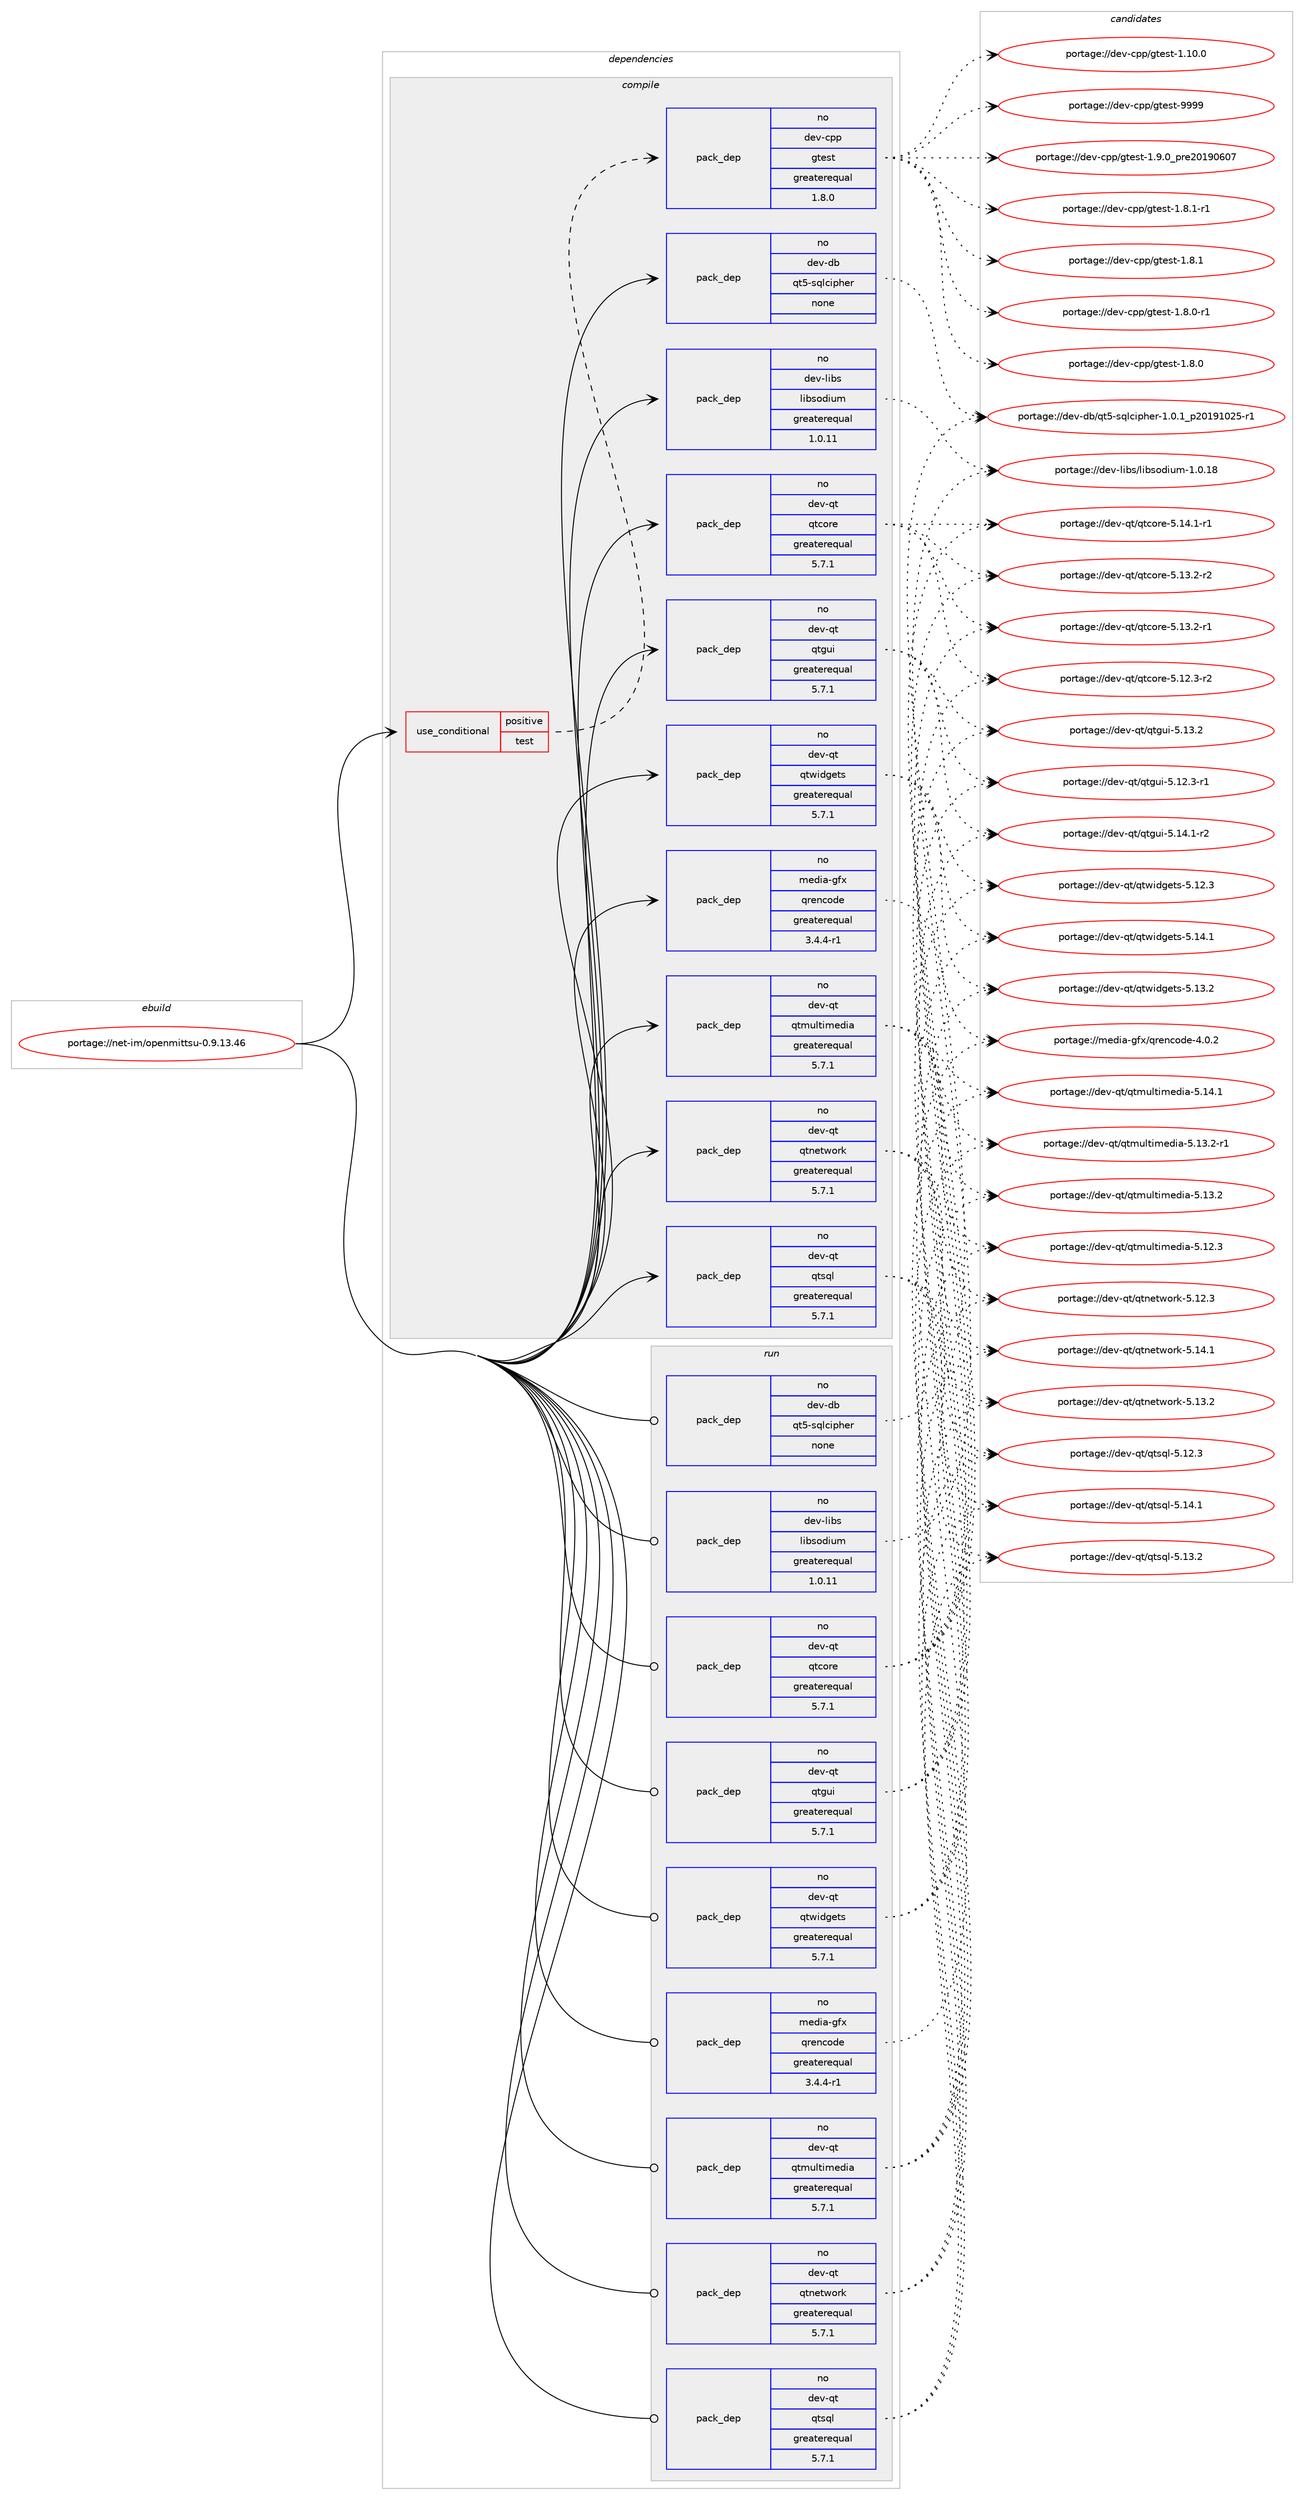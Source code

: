 digraph prolog {

# *************
# Graph options
# *************

newrank=true;
concentrate=true;
compound=true;
graph [rankdir=LR,fontname=Helvetica,fontsize=10,ranksep=1.5];#, ranksep=2.5, nodesep=0.2];
edge  [arrowhead=vee];
node  [fontname=Helvetica,fontsize=10];

# **********
# The ebuild
# **********

subgraph cluster_leftcol {
color=gray;
rank=same;
label=<<i>ebuild</i>>;
id [label="portage://net-im/openmittsu-0.9.13.46", color=red, width=4, href="../net-im/openmittsu-0.9.13.46.svg"];
}

# ****************
# The dependencies
# ****************

subgraph cluster_midcol {
color=gray;
label=<<i>dependencies</i>>;
subgraph cluster_compile {
fillcolor="#eeeeee";
style=filled;
label=<<i>compile</i>>;
subgraph cond31197 {
dependency143191 [label=<<TABLE BORDER="0" CELLBORDER="1" CELLSPACING="0" CELLPADDING="4"><TR><TD ROWSPAN="3" CELLPADDING="10">use_conditional</TD></TR><TR><TD>positive</TD></TR><TR><TD>test</TD></TR></TABLE>>, shape=none, color=red];
subgraph pack109626 {
dependency143192 [label=<<TABLE BORDER="0" CELLBORDER="1" CELLSPACING="0" CELLPADDING="4" WIDTH="220"><TR><TD ROWSPAN="6" CELLPADDING="30">pack_dep</TD></TR><TR><TD WIDTH="110">no</TD></TR><TR><TD>dev-cpp</TD></TR><TR><TD>gtest</TD></TR><TR><TD>greaterequal</TD></TR><TR><TD>1.8.0</TD></TR></TABLE>>, shape=none, color=blue];
}
dependency143191:e -> dependency143192:w [weight=20,style="dashed",arrowhead="vee"];
}
id:e -> dependency143191:w [weight=20,style="solid",arrowhead="vee"];
subgraph pack109627 {
dependency143193 [label=<<TABLE BORDER="0" CELLBORDER="1" CELLSPACING="0" CELLPADDING="4" WIDTH="220"><TR><TD ROWSPAN="6" CELLPADDING="30">pack_dep</TD></TR><TR><TD WIDTH="110">no</TD></TR><TR><TD>dev-db</TD></TR><TR><TD>qt5-sqlcipher</TD></TR><TR><TD>none</TD></TR><TR><TD></TD></TR></TABLE>>, shape=none, color=blue];
}
id:e -> dependency143193:w [weight=20,style="solid",arrowhead="vee"];
subgraph pack109628 {
dependency143194 [label=<<TABLE BORDER="0" CELLBORDER="1" CELLSPACING="0" CELLPADDING="4" WIDTH="220"><TR><TD ROWSPAN="6" CELLPADDING="30">pack_dep</TD></TR><TR><TD WIDTH="110">no</TD></TR><TR><TD>dev-libs</TD></TR><TR><TD>libsodium</TD></TR><TR><TD>greaterequal</TD></TR><TR><TD>1.0.11</TD></TR></TABLE>>, shape=none, color=blue];
}
id:e -> dependency143194:w [weight=20,style="solid",arrowhead="vee"];
subgraph pack109629 {
dependency143195 [label=<<TABLE BORDER="0" CELLBORDER="1" CELLSPACING="0" CELLPADDING="4" WIDTH="220"><TR><TD ROWSPAN="6" CELLPADDING="30">pack_dep</TD></TR><TR><TD WIDTH="110">no</TD></TR><TR><TD>dev-qt</TD></TR><TR><TD>qtcore</TD></TR><TR><TD>greaterequal</TD></TR><TR><TD>5.7.1</TD></TR></TABLE>>, shape=none, color=blue];
}
id:e -> dependency143195:w [weight=20,style="solid",arrowhead="vee"];
subgraph pack109630 {
dependency143196 [label=<<TABLE BORDER="0" CELLBORDER="1" CELLSPACING="0" CELLPADDING="4" WIDTH="220"><TR><TD ROWSPAN="6" CELLPADDING="30">pack_dep</TD></TR><TR><TD WIDTH="110">no</TD></TR><TR><TD>dev-qt</TD></TR><TR><TD>qtgui</TD></TR><TR><TD>greaterequal</TD></TR><TR><TD>5.7.1</TD></TR></TABLE>>, shape=none, color=blue];
}
id:e -> dependency143196:w [weight=20,style="solid",arrowhead="vee"];
subgraph pack109631 {
dependency143197 [label=<<TABLE BORDER="0" CELLBORDER="1" CELLSPACING="0" CELLPADDING="4" WIDTH="220"><TR><TD ROWSPAN="6" CELLPADDING="30">pack_dep</TD></TR><TR><TD WIDTH="110">no</TD></TR><TR><TD>dev-qt</TD></TR><TR><TD>qtmultimedia</TD></TR><TR><TD>greaterequal</TD></TR><TR><TD>5.7.1</TD></TR></TABLE>>, shape=none, color=blue];
}
id:e -> dependency143197:w [weight=20,style="solid",arrowhead="vee"];
subgraph pack109632 {
dependency143198 [label=<<TABLE BORDER="0" CELLBORDER="1" CELLSPACING="0" CELLPADDING="4" WIDTH="220"><TR><TD ROWSPAN="6" CELLPADDING="30">pack_dep</TD></TR><TR><TD WIDTH="110">no</TD></TR><TR><TD>dev-qt</TD></TR><TR><TD>qtnetwork</TD></TR><TR><TD>greaterequal</TD></TR><TR><TD>5.7.1</TD></TR></TABLE>>, shape=none, color=blue];
}
id:e -> dependency143198:w [weight=20,style="solid",arrowhead="vee"];
subgraph pack109633 {
dependency143199 [label=<<TABLE BORDER="0" CELLBORDER="1" CELLSPACING="0" CELLPADDING="4" WIDTH="220"><TR><TD ROWSPAN="6" CELLPADDING="30">pack_dep</TD></TR><TR><TD WIDTH="110">no</TD></TR><TR><TD>dev-qt</TD></TR><TR><TD>qtsql</TD></TR><TR><TD>greaterequal</TD></TR><TR><TD>5.7.1</TD></TR></TABLE>>, shape=none, color=blue];
}
id:e -> dependency143199:w [weight=20,style="solid",arrowhead="vee"];
subgraph pack109634 {
dependency143200 [label=<<TABLE BORDER="0" CELLBORDER="1" CELLSPACING="0" CELLPADDING="4" WIDTH="220"><TR><TD ROWSPAN="6" CELLPADDING="30">pack_dep</TD></TR><TR><TD WIDTH="110">no</TD></TR><TR><TD>dev-qt</TD></TR><TR><TD>qtwidgets</TD></TR><TR><TD>greaterequal</TD></TR><TR><TD>5.7.1</TD></TR></TABLE>>, shape=none, color=blue];
}
id:e -> dependency143200:w [weight=20,style="solid",arrowhead="vee"];
subgraph pack109635 {
dependency143201 [label=<<TABLE BORDER="0" CELLBORDER="1" CELLSPACING="0" CELLPADDING="4" WIDTH="220"><TR><TD ROWSPAN="6" CELLPADDING="30">pack_dep</TD></TR><TR><TD WIDTH="110">no</TD></TR><TR><TD>media-gfx</TD></TR><TR><TD>qrencode</TD></TR><TR><TD>greaterequal</TD></TR><TR><TD>3.4.4-r1</TD></TR></TABLE>>, shape=none, color=blue];
}
id:e -> dependency143201:w [weight=20,style="solid",arrowhead="vee"];
}
subgraph cluster_compileandrun {
fillcolor="#eeeeee";
style=filled;
label=<<i>compile and run</i>>;
}
subgraph cluster_run {
fillcolor="#eeeeee";
style=filled;
label=<<i>run</i>>;
subgraph pack109636 {
dependency143202 [label=<<TABLE BORDER="0" CELLBORDER="1" CELLSPACING="0" CELLPADDING="4" WIDTH="220"><TR><TD ROWSPAN="6" CELLPADDING="30">pack_dep</TD></TR><TR><TD WIDTH="110">no</TD></TR><TR><TD>dev-db</TD></TR><TR><TD>qt5-sqlcipher</TD></TR><TR><TD>none</TD></TR><TR><TD></TD></TR></TABLE>>, shape=none, color=blue];
}
id:e -> dependency143202:w [weight=20,style="solid",arrowhead="odot"];
subgraph pack109637 {
dependency143203 [label=<<TABLE BORDER="0" CELLBORDER="1" CELLSPACING="0" CELLPADDING="4" WIDTH="220"><TR><TD ROWSPAN="6" CELLPADDING="30">pack_dep</TD></TR><TR><TD WIDTH="110">no</TD></TR><TR><TD>dev-libs</TD></TR><TR><TD>libsodium</TD></TR><TR><TD>greaterequal</TD></TR><TR><TD>1.0.11</TD></TR></TABLE>>, shape=none, color=blue];
}
id:e -> dependency143203:w [weight=20,style="solid",arrowhead="odot"];
subgraph pack109638 {
dependency143204 [label=<<TABLE BORDER="0" CELLBORDER="1" CELLSPACING="0" CELLPADDING="4" WIDTH="220"><TR><TD ROWSPAN="6" CELLPADDING="30">pack_dep</TD></TR><TR><TD WIDTH="110">no</TD></TR><TR><TD>dev-qt</TD></TR><TR><TD>qtcore</TD></TR><TR><TD>greaterequal</TD></TR><TR><TD>5.7.1</TD></TR></TABLE>>, shape=none, color=blue];
}
id:e -> dependency143204:w [weight=20,style="solid",arrowhead="odot"];
subgraph pack109639 {
dependency143205 [label=<<TABLE BORDER="0" CELLBORDER="1" CELLSPACING="0" CELLPADDING="4" WIDTH="220"><TR><TD ROWSPAN="6" CELLPADDING="30">pack_dep</TD></TR><TR><TD WIDTH="110">no</TD></TR><TR><TD>dev-qt</TD></TR><TR><TD>qtgui</TD></TR><TR><TD>greaterequal</TD></TR><TR><TD>5.7.1</TD></TR></TABLE>>, shape=none, color=blue];
}
id:e -> dependency143205:w [weight=20,style="solid",arrowhead="odot"];
subgraph pack109640 {
dependency143206 [label=<<TABLE BORDER="0" CELLBORDER="1" CELLSPACING="0" CELLPADDING="4" WIDTH="220"><TR><TD ROWSPAN="6" CELLPADDING="30">pack_dep</TD></TR><TR><TD WIDTH="110">no</TD></TR><TR><TD>dev-qt</TD></TR><TR><TD>qtmultimedia</TD></TR><TR><TD>greaterequal</TD></TR><TR><TD>5.7.1</TD></TR></TABLE>>, shape=none, color=blue];
}
id:e -> dependency143206:w [weight=20,style="solid",arrowhead="odot"];
subgraph pack109641 {
dependency143207 [label=<<TABLE BORDER="0" CELLBORDER="1" CELLSPACING="0" CELLPADDING="4" WIDTH="220"><TR><TD ROWSPAN="6" CELLPADDING="30">pack_dep</TD></TR><TR><TD WIDTH="110">no</TD></TR><TR><TD>dev-qt</TD></TR><TR><TD>qtnetwork</TD></TR><TR><TD>greaterequal</TD></TR><TR><TD>5.7.1</TD></TR></TABLE>>, shape=none, color=blue];
}
id:e -> dependency143207:w [weight=20,style="solid",arrowhead="odot"];
subgraph pack109642 {
dependency143208 [label=<<TABLE BORDER="0" CELLBORDER="1" CELLSPACING="0" CELLPADDING="4" WIDTH="220"><TR><TD ROWSPAN="6" CELLPADDING="30">pack_dep</TD></TR><TR><TD WIDTH="110">no</TD></TR><TR><TD>dev-qt</TD></TR><TR><TD>qtsql</TD></TR><TR><TD>greaterequal</TD></TR><TR><TD>5.7.1</TD></TR></TABLE>>, shape=none, color=blue];
}
id:e -> dependency143208:w [weight=20,style="solid",arrowhead="odot"];
subgraph pack109643 {
dependency143209 [label=<<TABLE BORDER="0" CELLBORDER="1" CELLSPACING="0" CELLPADDING="4" WIDTH="220"><TR><TD ROWSPAN="6" CELLPADDING="30">pack_dep</TD></TR><TR><TD WIDTH="110">no</TD></TR><TR><TD>dev-qt</TD></TR><TR><TD>qtwidgets</TD></TR><TR><TD>greaterequal</TD></TR><TR><TD>5.7.1</TD></TR></TABLE>>, shape=none, color=blue];
}
id:e -> dependency143209:w [weight=20,style="solid",arrowhead="odot"];
subgraph pack109644 {
dependency143210 [label=<<TABLE BORDER="0" CELLBORDER="1" CELLSPACING="0" CELLPADDING="4" WIDTH="220"><TR><TD ROWSPAN="6" CELLPADDING="30">pack_dep</TD></TR><TR><TD WIDTH="110">no</TD></TR><TR><TD>media-gfx</TD></TR><TR><TD>qrencode</TD></TR><TR><TD>greaterequal</TD></TR><TR><TD>3.4.4-r1</TD></TR></TABLE>>, shape=none, color=blue];
}
id:e -> dependency143210:w [weight=20,style="solid",arrowhead="odot"];
}
}

# **************
# The candidates
# **************

subgraph cluster_choices {
rank=same;
color=gray;
label=<<i>candidates</i>>;

subgraph choice109626 {
color=black;
nodesep=1;
choice1001011184599112112471031161011151164557575757 [label="portage://dev-cpp/gtest-9999", color=red, width=4,href="../dev-cpp/gtest-9999.svg"];
choice100101118459911211247103116101115116454946574648951121141015048495748544855 [label="portage://dev-cpp/gtest-1.9.0_pre20190607", color=red, width=4,href="../dev-cpp/gtest-1.9.0_pre20190607.svg"];
choice1001011184599112112471031161011151164549465646494511449 [label="portage://dev-cpp/gtest-1.8.1-r1", color=red, width=4,href="../dev-cpp/gtest-1.8.1-r1.svg"];
choice100101118459911211247103116101115116454946564649 [label="portage://dev-cpp/gtest-1.8.1", color=red, width=4,href="../dev-cpp/gtest-1.8.1.svg"];
choice1001011184599112112471031161011151164549465646484511449 [label="portage://dev-cpp/gtest-1.8.0-r1", color=red, width=4,href="../dev-cpp/gtest-1.8.0-r1.svg"];
choice100101118459911211247103116101115116454946564648 [label="portage://dev-cpp/gtest-1.8.0", color=red, width=4,href="../dev-cpp/gtest-1.8.0.svg"];
choice10010111845991121124710311610111511645494649484648 [label="portage://dev-cpp/gtest-1.10.0", color=red, width=4,href="../dev-cpp/gtest-1.10.0.svg"];
dependency143192:e -> choice1001011184599112112471031161011151164557575757:w [style=dotted,weight="100"];
dependency143192:e -> choice100101118459911211247103116101115116454946574648951121141015048495748544855:w [style=dotted,weight="100"];
dependency143192:e -> choice1001011184599112112471031161011151164549465646494511449:w [style=dotted,weight="100"];
dependency143192:e -> choice100101118459911211247103116101115116454946564649:w [style=dotted,weight="100"];
dependency143192:e -> choice1001011184599112112471031161011151164549465646484511449:w [style=dotted,weight="100"];
dependency143192:e -> choice100101118459911211247103116101115116454946564648:w [style=dotted,weight="100"];
dependency143192:e -> choice10010111845991121124710311610111511645494649484648:w [style=dotted,weight="100"];
}
subgraph choice109627 {
color=black;
nodesep=1;
choice1001011184510098471131165345115113108991051121041011144549464846499511250484957494850534511449 [label="portage://dev-db/qt5-sqlcipher-1.0.1_p20191025-r1", color=red, width=4,href="../dev-db/qt5-sqlcipher-1.0.1_p20191025-r1.svg"];
dependency143193:e -> choice1001011184510098471131165345115113108991051121041011144549464846499511250484957494850534511449:w [style=dotted,weight="100"];
}
subgraph choice109628 {
color=black;
nodesep=1;
choice1001011184510810598115471081059811511110010511710945494648464956 [label="portage://dev-libs/libsodium-1.0.18", color=red, width=4,href="../dev-libs/libsodium-1.0.18.svg"];
dependency143194:e -> choice1001011184510810598115471081059811511110010511710945494648464956:w [style=dotted,weight="100"];
}
subgraph choice109629 {
color=black;
nodesep=1;
choice100101118451131164711311699111114101455346495246494511449 [label="portage://dev-qt/qtcore-5.14.1-r1", color=red, width=4,href="../dev-qt/qtcore-5.14.1-r1.svg"];
choice100101118451131164711311699111114101455346495146504511450 [label="portage://dev-qt/qtcore-5.13.2-r2", color=red, width=4,href="../dev-qt/qtcore-5.13.2-r2.svg"];
choice100101118451131164711311699111114101455346495146504511449 [label="portage://dev-qt/qtcore-5.13.2-r1", color=red, width=4,href="../dev-qt/qtcore-5.13.2-r1.svg"];
choice100101118451131164711311699111114101455346495046514511450 [label="portage://dev-qt/qtcore-5.12.3-r2", color=red, width=4,href="../dev-qt/qtcore-5.12.3-r2.svg"];
dependency143195:e -> choice100101118451131164711311699111114101455346495246494511449:w [style=dotted,weight="100"];
dependency143195:e -> choice100101118451131164711311699111114101455346495146504511450:w [style=dotted,weight="100"];
dependency143195:e -> choice100101118451131164711311699111114101455346495146504511449:w [style=dotted,weight="100"];
dependency143195:e -> choice100101118451131164711311699111114101455346495046514511450:w [style=dotted,weight="100"];
}
subgraph choice109630 {
color=black;
nodesep=1;
choice1001011184511311647113116103117105455346495246494511450 [label="portage://dev-qt/qtgui-5.14.1-r2", color=red, width=4,href="../dev-qt/qtgui-5.14.1-r2.svg"];
choice100101118451131164711311610311710545534649514650 [label="portage://dev-qt/qtgui-5.13.2", color=red, width=4,href="../dev-qt/qtgui-5.13.2.svg"];
choice1001011184511311647113116103117105455346495046514511449 [label="portage://dev-qt/qtgui-5.12.3-r1", color=red, width=4,href="../dev-qt/qtgui-5.12.3-r1.svg"];
dependency143196:e -> choice1001011184511311647113116103117105455346495246494511450:w [style=dotted,weight="100"];
dependency143196:e -> choice100101118451131164711311610311710545534649514650:w [style=dotted,weight="100"];
dependency143196:e -> choice1001011184511311647113116103117105455346495046514511449:w [style=dotted,weight="100"];
}
subgraph choice109631 {
color=black;
nodesep=1;
choice10010111845113116471131161091171081161051091011001059745534649524649 [label="portage://dev-qt/qtmultimedia-5.14.1", color=red, width=4,href="../dev-qt/qtmultimedia-5.14.1.svg"];
choice100101118451131164711311610911710811610510910110010597455346495146504511449 [label="portage://dev-qt/qtmultimedia-5.13.2-r1", color=red, width=4,href="../dev-qt/qtmultimedia-5.13.2-r1.svg"];
choice10010111845113116471131161091171081161051091011001059745534649514650 [label="portage://dev-qt/qtmultimedia-5.13.2", color=red, width=4,href="../dev-qt/qtmultimedia-5.13.2.svg"];
choice10010111845113116471131161091171081161051091011001059745534649504651 [label="portage://dev-qt/qtmultimedia-5.12.3", color=red, width=4,href="../dev-qt/qtmultimedia-5.12.3.svg"];
dependency143197:e -> choice10010111845113116471131161091171081161051091011001059745534649524649:w [style=dotted,weight="100"];
dependency143197:e -> choice100101118451131164711311610911710811610510910110010597455346495146504511449:w [style=dotted,weight="100"];
dependency143197:e -> choice10010111845113116471131161091171081161051091011001059745534649514650:w [style=dotted,weight="100"];
dependency143197:e -> choice10010111845113116471131161091171081161051091011001059745534649504651:w [style=dotted,weight="100"];
}
subgraph choice109632 {
color=black;
nodesep=1;
choice100101118451131164711311611010111611911111410745534649524649 [label="portage://dev-qt/qtnetwork-5.14.1", color=red, width=4,href="../dev-qt/qtnetwork-5.14.1.svg"];
choice100101118451131164711311611010111611911111410745534649514650 [label="portage://dev-qt/qtnetwork-5.13.2", color=red, width=4,href="../dev-qt/qtnetwork-5.13.2.svg"];
choice100101118451131164711311611010111611911111410745534649504651 [label="portage://dev-qt/qtnetwork-5.12.3", color=red, width=4,href="../dev-qt/qtnetwork-5.12.3.svg"];
dependency143198:e -> choice100101118451131164711311611010111611911111410745534649524649:w [style=dotted,weight="100"];
dependency143198:e -> choice100101118451131164711311611010111611911111410745534649514650:w [style=dotted,weight="100"];
dependency143198:e -> choice100101118451131164711311611010111611911111410745534649504651:w [style=dotted,weight="100"];
}
subgraph choice109633 {
color=black;
nodesep=1;
choice100101118451131164711311611511310845534649524649 [label="portage://dev-qt/qtsql-5.14.1", color=red, width=4,href="../dev-qt/qtsql-5.14.1.svg"];
choice100101118451131164711311611511310845534649514650 [label="portage://dev-qt/qtsql-5.13.2", color=red, width=4,href="../dev-qt/qtsql-5.13.2.svg"];
choice100101118451131164711311611511310845534649504651 [label="portage://dev-qt/qtsql-5.12.3", color=red, width=4,href="../dev-qt/qtsql-5.12.3.svg"];
dependency143199:e -> choice100101118451131164711311611511310845534649524649:w [style=dotted,weight="100"];
dependency143199:e -> choice100101118451131164711311611511310845534649514650:w [style=dotted,weight="100"];
dependency143199:e -> choice100101118451131164711311611511310845534649504651:w [style=dotted,weight="100"];
}
subgraph choice109634 {
color=black;
nodesep=1;
choice100101118451131164711311611910510010310111611545534649524649 [label="portage://dev-qt/qtwidgets-5.14.1", color=red, width=4,href="../dev-qt/qtwidgets-5.14.1.svg"];
choice100101118451131164711311611910510010310111611545534649514650 [label="portage://dev-qt/qtwidgets-5.13.2", color=red, width=4,href="../dev-qt/qtwidgets-5.13.2.svg"];
choice100101118451131164711311611910510010310111611545534649504651 [label="portage://dev-qt/qtwidgets-5.12.3", color=red, width=4,href="../dev-qt/qtwidgets-5.12.3.svg"];
dependency143200:e -> choice100101118451131164711311611910510010310111611545534649524649:w [style=dotted,weight="100"];
dependency143200:e -> choice100101118451131164711311611910510010310111611545534649514650:w [style=dotted,weight="100"];
dependency143200:e -> choice100101118451131164711311611910510010310111611545534649504651:w [style=dotted,weight="100"];
}
subgraph choice109635 {
color=black;
nodesep=1;
choice10910110010597451031021204711311410111099111100101455246484650 [label="portage://media-gfx/qrencode-4.0.2", color=red, width=4,href="../media-gfx/qrencode-4.0.2.svg"];
dependency143201:e -> choice10910110010597451031021204711311410111099111100101455246484650:w [style=dotted,weight="100"];
}
subgraph choice109636 {
color=black;
nodesep=1;
choice1001011184510098471131165345115113108991051121041011144549464846499511250484957494850534511449 [label="portage://dev-db/qt5-sqlcipher-1.0.1_p20191025-r1", color=red, width=4,href="../dev-db/qt5-sqlcipher-1.0.1_p20191025-r1.svg"];
dependency143202:e -> choice1001011184510098471131165345115113108991051121041011144549464846499511250484957494850534511449:w [style=dotted,weight="100"];
}
subgraph choice109637 {
color=black;
nodesep=1;
choice1001011184510810598115471081059811511110010511710945494648464956 [label="portage://dev-libs/libsodium-1.0.18", color=red, width=4,href="../dev-libs/libsodium-1.0.18.svg"];
dependency143203:e -> choice1001011184510810598115471081059811511110010511710945494648464956:w [style=dotted,weight="100"];
}
subgraph choice109638 {
color=black;
nodesep=1;
choice100101118451131164711311699111114101455346495246494511449 [label="portage://dev-qt/qtcore-5.14.1-r1", color=red, width=4,href="../dev-qt/qtcore-5.14.1-r1.svg"];
choice100101118451131164711311699111114101455346495146504511450 [label="portage://dev-qt/qtcore-5.13.2-r2", color=red, width=4,href="../dev-qt/qtcore-5.13.2-r2.svg"];
choice100101118451131164711311699111114101455346495146504511449 [label="portage://dev-qt/qtcore-5.13.2-r1", color=red, width=4,href="../dev-qt/qtcore-5.13.2-r1.svg"];
choice100101118451131164711311699111114101455346495046514511450 [label="portage://dev-qt/qtcore-5.12.3-r2", color=red, width=4,href="../dev-qt/qtcore-5.12.3-r2.svg"];
dependency143204:e -> choice100101118451131164711311699111114101455346495246494511449:w [style=dotted,weight="100"];
dependency143204:e -> choice100101118451131164711311699111114101455346495146504511450:w [style=dotted,weight="100"];
dependency143204:e -> choice100101118451131164711311699111114101455346495146504511449:w [style=dotted,weight="100"];
dependency143204:e -> choice100101118451131164711311699111114101455346495046514511450:w [style=dotted,weight="100"];
}
subgraph choice109639 {
color=black;
nodesep=1;
choice1001011184511311647113116103117105455346495246494511450 [label="portage://dev-qt/qtgui-5.14.1-r2", color=red, width=4,href="../dev-qt/qtgui-5.14.1-r2.svg"];
choice100101118451131164711311610311710545534649514650 [label="portage://dev-qt/qtgui-5.13.2", color=red, width=4,href="../dev-qt/qtgui-5.13.2.svg"];
choice1001011184511311647113116103117105455346495046514511449 [label="portage://dev-qt/qtgui-5.12.3-r1", color=red, width=4,href="../dev-qt/qtgui-5.12.3-r1.svg"];
dependency143205:e -> choice1001011184511311647113116103117105455346495246494511450:w [style=dotted,weight="100"];
dependency143205:e -> choice100101118451131164711311610311710545534649514650:w [style=dotted,weight="100"];
dependency143205:e -> choice1001011184511311647113116103117105455346495046514511449:w [style=dotted,weight="100"];
}
subgraph choice109640 {
color=black;
nodesep=1;
choice10010111845113116471131161091171081161051091011001059745534649524649 [label="portage://dev-qt/qtmultimedia-5.14.1", color=red, width=4,href="../dev-qt/qtmultimedia-5.14.1.svg"];
choice100101118451131164711311610911710811610510910110010597455346495146504511449 [label="portage://dev-qt/qtmultimedia-5.13.2-r1", color=red, width=4,href="../dev-qt/qtmultimedia-5.13.2-r1.svg"];
choice10010111845113116471131161091171081161051091011001059745534649514650 [label="portage://dev-qt/qtmultimedia-5.13.2", color=red, width=4,href="../dev-qt/qtmultimedia-5.13.2.svg"];
choice10010111845113116471131161091171081161051091011001059745534649504651 [label="portage://dev-qt/qtmultimedia-5.12.3", color=red, width=4,href="../dev-qt/qtmultimedia-5.12.3.svg"];
dependency143206:e -> choice10010111845113116471131161091171081161051091011001059745534649524649:w [style=dotted,weight="100"];
dependency143206:e -> choice100101118451131164711311610911710811610510910110010597455346495146504511449:w [style=dotted,weight="100"];
dependency143206:e -> choice10010111845113116471131161091171081161051091011001059745534649514650:w [style=dotted,weight="100"];
dependency143206:e -> choice10010111845113116471131161091171081161051091011001059745534649504651:w [style=dotted,weight="100"];
}
subgraph choice109641 {
color=black;
nodesep=1;
choice100101118451131164711311611010111611911111410745534649524649 [label="portage://dev-qt/qtnetwork-5.14.1", color=red, width=4,href="../dev-qt/qtnetwork-5.14.1.svg"];
choice100101118451131164711311611010111611911111410745534649514650 [label="portage://dev-qt/qtnetwork-5.13.2", color=red, width=4,href="../dev-qt/qtnetwork-5.13.2.svg"];
choice100101118451131164711311611010111611911111410745534649504651 [label="portage://dev-qt/qtnetwork-5.12.3", color=red, width=4,href="../dev-qt/qtnetwork-5.12.3.svg"];
dependency143207:e -> choice100101118451131164711311611010111611911111410745534649524649:w [style=dotted,weight="100"];
dependency143207:e -> choice100101118451131164711311611010111611911111410745534649514650:w [style=dotted,weight="100"];
dependency143207:e -> choice100101118451131164711311611010111611911111410745534649504651:w [style=dotted,weight="100"];
}
subgraph choice109642 {
color=black;
nodesep=1;
choice100101118451131164711311611511310845534649524649 [label="portage://dev-qt/qtsql-5.14.1", color=red, width=4,href="../dev-qt/qtsql-5.14.1.svg"];
choice100101118451131164711311611511310845534649514650 [label="portage://dev-qt/qtsql-5.13.2", color=red, width=4,href="../dev-qt/qtsql-5.13.2.svg"];
choice100101118451131164711311611511310845534649504651 [label="portage://dev-qt/qtsql-5.12.3", color=red, width=4,href="../dev-qt/qtsql-5.12.3.svg"];
dependency143208:e -> choice100101118451131164711311611511310845534649524649:w [style=dotted,weight="100"];
dependency143208:e -> choice100101118451131164711311611511310845534649514650:w [style=dotted,weight="100"];
dependency143208:e -> choice100101118451131164711311611511310845534649504651:w [style=dotted,weight="100"];
}
subgraph choice109643 {
color=black;
nodesep=1;
choice100101118451131164711311611910510010310111611545534649524649 [label="portage://dev-qt/qtwidgets-5.14.1", color=red, width=4,href="../dev-qt/qtwidgets-5.14.1.svg"];
choice100101118451131164711311611910510010310111611545534649514650 [label="portage://dev-qt/qtwidgets-5.13.2", color=red, width=4,href="../dev-qt/qtwidgets-5.13.2.svg"];
choice100101118451131164711311611910510010310111611545534649504651 [label="portage://dev-qt/qtwidgets-5.12.3", color=red, width=4,href="../dev-qt/qtwidgets-5.12.3.svg"];
dependency143209:e -> choice100101118451131164711311611910510010310111611545534649524649:w [style=dotted,weight="100"];
dependency143209:e -> choice100101118451131164711311611910510010310111611545534649514650:w [style=dotted,weight="100"];
dependency143209:e -> choice100101118451131164711311611910510010310111611545534649504651:w [style=dotted,weight="100"];
}
subgraph choice109644 {
color=black;
nodesep=1;
choice10910110010597451031021204711311410111099111100101455246484650 [label="portage://media-gfx/qrencode-4.0.2", color=red, width=4,href="../media-gfx/qrencode-4.0.2.svg"];
dependency143210:e -> choice10910110010597451031021204711311410111099111100101455246484650:w [style=dotted,weight="100"];
}
}

}
